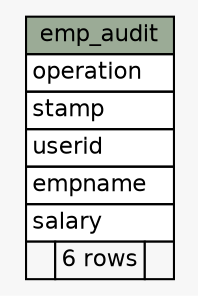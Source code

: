 // dot 2.40.1 on Linux 5.4.0-84-generic
// SchemaSpy rev 590
digraph "emp_audit" {
  graph [
    rankdir="RL"
    bgcolor="#f7f7f7"
    nodesep="0.18"
    ranksep="0.46"
    fontname="Helvetica"
    fontsize="11"
  ];
  node [
    fontname="Helvetica"
    fontsize="11"
    shape="plaintext"
  ];
  edge [
    arrowsize="0.8"
  ];
  "emp_audit" [
    label=<
    <TABLE BORDER="0" CELLBORDER="1" CELLSPACING="0" BGCOLOR="#ffffff">
      <TR><TD COLSPAN="3" BGCOLOR="#9bab96" ALIGN="CENTER">emp_audit</TD></TR>
      <TR><TD PORT="operation" COLSPAN="3" ALIGN="LEFT">operation</TD></TR>
      <TR><TD PORT="stamp" COLSPAN="3" ALIGN="LEFT">stamp</TD></TR>
      <TR><TD PORT="userid" COLSPAN="3" ALIGN="LEFT">userid</TD></TR>
      <TR><TD PORT="empname" COLSPAN="3" ALIGN="LEFT">empname</TD></TR>
      <TR><TD PORT="salary" COLSPAN="3" ALIGN="LEFT">salary</TD></TR>
      <TR><TD ALIGN="LEFT" BGCOLOR="#f7f7f7">  </TD><TD ALIGN="RIGHT" BGCOLOR="#f7f7f7">6 rows</TD><TD ALIGN="RIGHT" BGCOLOR="#f7f7f7">  </TD></TR>
    </TABLE>>
    URL="tables/emp_audit.html"
    tooltip="emp_audit"
  ];
}
